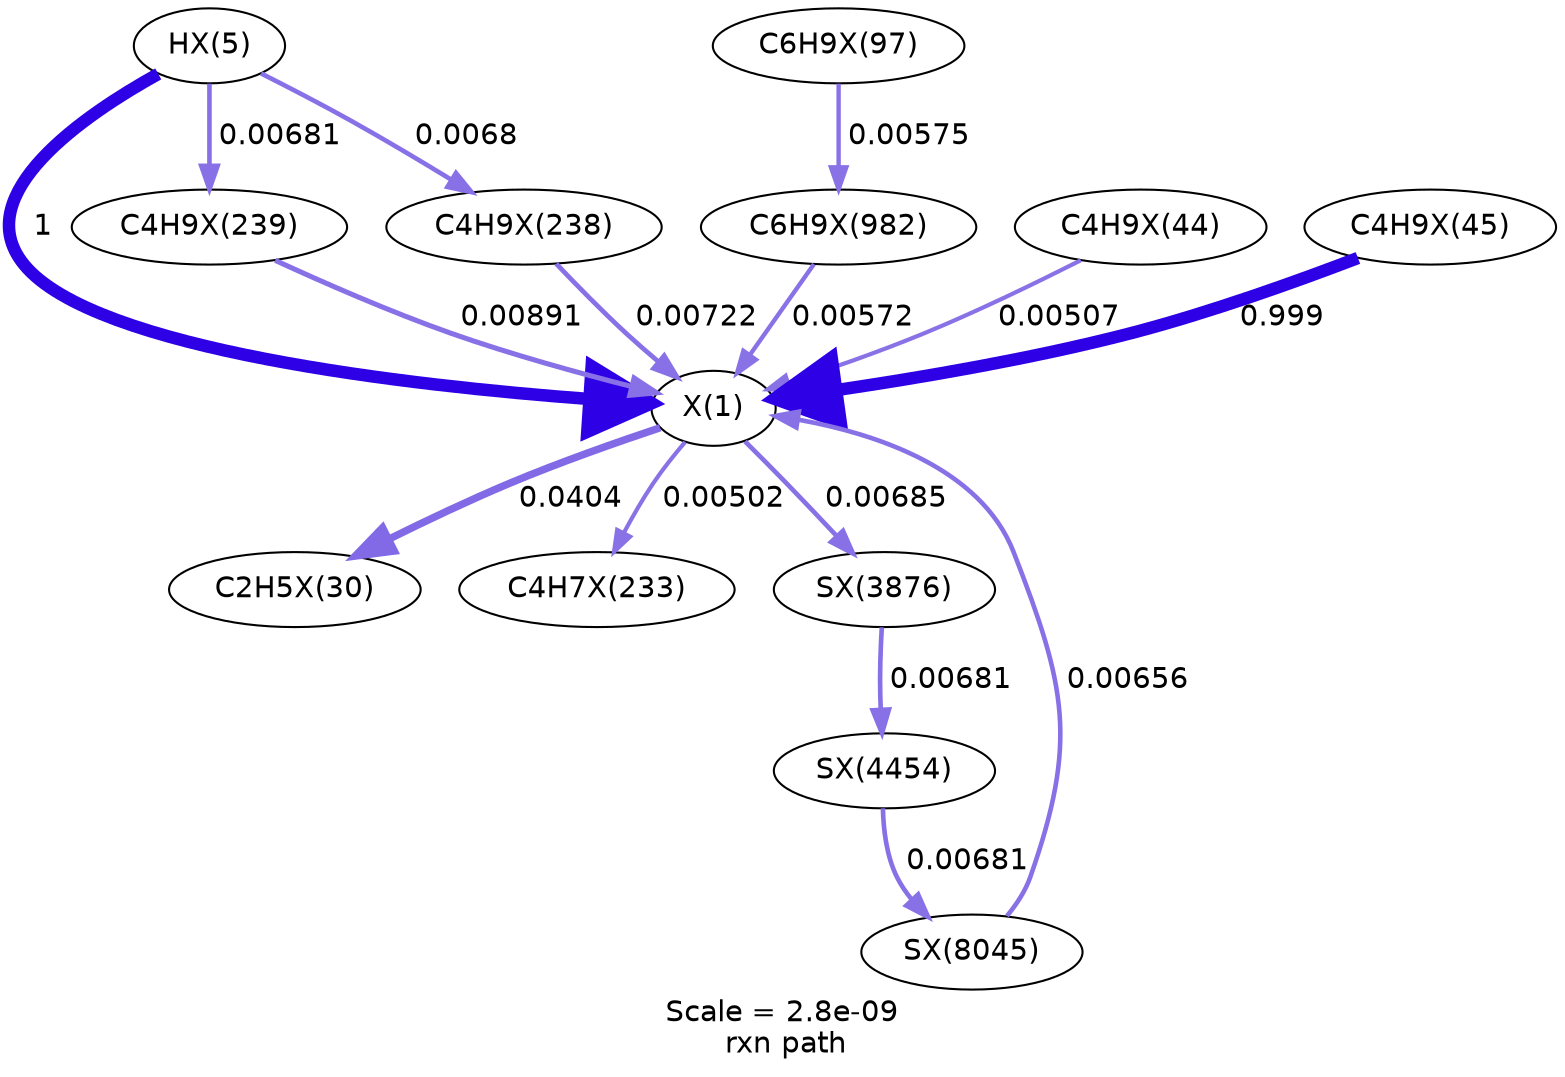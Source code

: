 digraph reaction_paths {
center=1;
s53 -> s52[fontname="Helvetica", style="setlinewidth(6)", arrowsize=3, color="0.7, 1.5, 0.9"
, label=" 1"];
s52 -> s57[fontname="Helvetica", style="setlinewidth(3.58)", arrowsize=1.79, color="0.7, 0.54, 0.9"
, label=" 0.0404"];
s127 -> s52[fontname="Helvetica", style="setlinewidth(2.1)", arrowsize=1.05, color="0.7, 0.506, 0.9"
, label=" 0.00572"];
s52 -> s91[fontname="Helvetica", style="setlinewidth(2)", arrowsize=1, color="0.7, 0.505, 0.9"
, label=" 0.00502"];
s65 -> s52[fontname="Helvetica", style="setlinewidth(2.01)", arrowsize=1.01, color="0.7, 0.505, 0.9"
, label=" 0.00507"];
s66 -> s52[fontname="Helvetica", style="setlinewidth(6)", arrowsize=3, color="0.7, 1.5, 0.9"
, label=" 0.999"];
s93 -> s52[fontname="Helvetica", style="setlinewidth(2.44)", arrowsize=1.22, color="0.7, 0.509, 0.9"
, label=" 0.00891"];
s92 -> s52[fontname="Helvetica", style="setlinewidth(2.28)", arrowsize=1.14, color="0.7, 0.507, 0.9"
, label=" 0.00722"];
s52 -> s152[fontname="Helvetica", style="setlinewidth(2.24)", arrowsize=1.12, color="0.7, 0.507, 0.9"
, label=" 0.00685"];
s166 -> s52[fontname="Helvetica", style="setlinewidth(2.21)", arrowsize=1.1, color="0.7, 0.507, 0.9"
, label=" 0.00656"];
s53 -> s93[fontname="Helvetica", style="setlinewidth(2.23)", arrowsize=1.12, color="0.7, 0.507, 0.9"
, label=" 0.00681"];
s53 -> s92[fontname="Helvetica", style="setlinewidth(2.23)", arrowsize=1.12, color="0.7, 0.507, 0.9"
, label=" 0.0068"];
s79 -> s127[fontname="Helvetica", style="setlinewidth(2.1)", arrowsize=1.05, color="0.7, 0.506, 0.9"
, label=" 0.00575"];
s152 -> s154[fontname="Helvetica", style="setlinewidth(2.23)", arrowsize=1.12, color="0.7, 0.507, 0.9"
, label=" 0.00681"];
s154 -> s166[fontname="Helvetica", style="setlinewidth(2.23)", arrowsize=1.12, color="0.7, 0.507, 0.9"
, label=" 0.00681"];
s52 [ fontname="Helvetica", label="X(1)"];
s53 [ fontname="Helvetica", label="HX(5)"];
s57 [ fontname="Helvetica", label="C2H5X(30)"];
s65 [ fontname="Helvetica", label="C4H9X(44)"];
s66 [ fontname="Helvetica", label="C4H9X(45)"];
s79 [ fontname="Helvetica", label="C6H9X(97)"];
s91 [ fontname="Helvetica", label="C4H7X(233)"];
s92 [ fontname="Helvetica", label="C4H9X(238)"];
s93 [ fontname="Helvetica", label="C4H9X(239)"];
s127 [ fontname="Helvetica", label="C6H9X(982)"];
s152 [ fontname="Helvetica", label="SX(3876)"];
s154 [ fontname="Helvetica", label="SX(4454)"];
s166 [ fontname="Helvetica", label="SX(8045)"];
 label = "Scale = 2.8e-09\l rxn path";
 fontname = "Helvetica";
}
